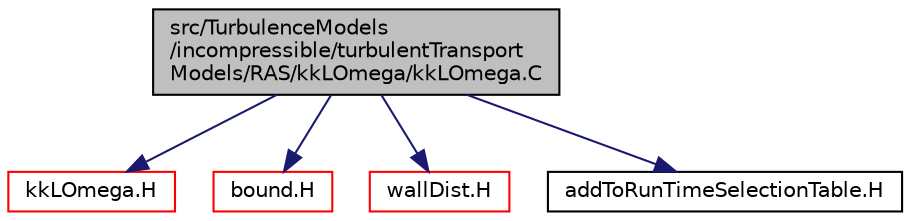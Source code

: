digraph "src/TurbulenceModels/incompressible/turbulentTransportModels/RAS/kkLOmega/kkLOmega.C"
{
  bgcolor="transparent";
  edge [fontname="Helvetica",fontsize="10",labelfontname="Helvetica",labelfontsize="10"];
  node [fontname="Helvetica",fontsize="10",shape=record];
  Node1 [label="src/TurbulenceModels\l/incompressible/turbulentTransport\lModels/RAS/kkLOmega/kkLOmega.C",height=0.2,width=0.4,color="black", fillcolor="grey75", style="filled", fontcolor="black"];
  Node1 -> Node2 [color="midnightblue",fontsize="10",style="solid",fontname="Helvetica"];
  Node2 [label="kkLOmega.H",height=0.2,width=0.4,color="red",URL="$a10801.html"];
  Node1 -> Node3 [color="midnightblue",fontsize="10",style="solid",fontname="Helvetica"];
  Node3 [label="bound.H",height=0.2,width=0.4,color="red",URL="$a05156.html",tooltip="Bound the given scalar field if it has gone unbounded. "];
  Node1 -> Node4 [color="midnightblue",fontsize="10",style="solid",fontname="Helvetica"];
  Node4 [label="wallDist.H",height=0.2,width=0.4,color="red",URL="$a06074.html"];
  Node1 -> Node5 [color="midnightblue",fontsize="10",style="solid",fontname="Helvetica"];
  Node5 [label="addToRunTimeSelectionTable.H",height=0.2,width=0.4,color="black",URL="$a07966.html",tooltip="Macros for easy insertion into run-time selection tables. "];
}
